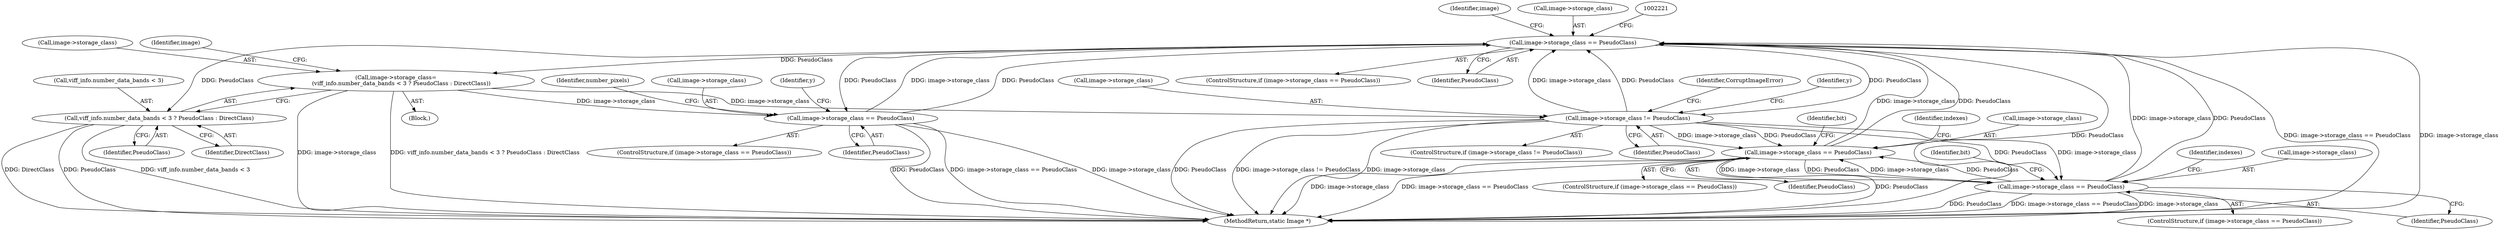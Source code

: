 digraph "0_ImageMagick_ca0c886abd6d3ef335eb74150cd23b89ebd17135@pointer" {
"1002215" [label="(Call,image->storage_class == PseudoClass)"];
"1001791" [label="(Call,image->storage_class == PseudoClass)"];
"1001682" [label="(Call,image->storage_class != PseudoClass)"];
"1001140" [label="(Call,image->storage_class=\n      (viff_info.number_data_bands < 3 ? PseudoClass : DirectClass))"];
"1002215" [label="(Call,image->storage_class == PseudoClass)"];
"1001916" [label="(Call,image->storage_class == PseudoClass)"];
"1001868" [label="(Call,image->storage_class == PseudoClass)"];
"1001144" [label="(Call,viff_info.number_data_bands < 3 ? PseudoClass : DirectClass)"];
"1001915" [label="(ControlStructure,if (image->storage_class == PseudoClass))"];
"1001872" [label="(Identifier,PseudoClass)"];
"1002214" [label="(ControlStructure,if (image->storage_class == PseudoClass))"];
"1002215" [label="(Call,image->storage_class == PseudoClass)"];
"1001686" [label="(Identifier,PseudoClass)"];
"1001795" [label="(Identifier,PseudoClass)"];
"1002227" [label="(Identifier,image)"];
"1001150" [label="(Identifier,PseudoClass)"];
"1001790" [label="(ControlStructure,if (image->storage_class == PseudoClass))"];
"1001688" [label="(Identifier,CorruptImageError)"];
"1001920" [label="(Identifier,PseudoClass)"];
"1001140" [label="(Call,image->storage_class=\n      (viff_info.number_data_bands < 3 ? PseudoClass : DirectClass))"];
"1001751" [label="(Identifier,bit)"];
"1001151" [label="(Identifier,DirectClass)"];
"1001875" [label="(Identifier,indexes)"];
"1001923" [label="(Identifier,y)"];
"1002216" [label="(Call,image->storage_class)"];
"1002219" [label="(Identifier,PseudoClass)"];
"1001141" [label="(Call,image->storage_class)"];
"1001867" [label="(ControlStructure,if (image->storage_class == PseudoClass))"];
"1001791" [label="(Call,image->storage_class == PseudoClass)"];
"1001798" [label="(Identifier,indexes)"];
"1001869" [label="(Call,image->storage_class)"];
"1001681" [label="(ControlStructure,if (image->storage_class != PseudoClass))"];
"1001916" [label="(Call,image->storage_class == PseudoClass)"];
"1001828" [label="(Identifier,bit)"];
"1002012" [label="(Identifier,number_pixels)"];
"1001145" [label="(Call,viff_info.number_data_bands < 3)"];
"1001792" [label="(Call,image->storage_class)"];
"1001154" [label="(Identifier,image)"];
"1002332" [label="(MethodReturn,static Image *)"];
"1001692" [label="(Identifier,y)"];
"1001683" [label="(Call,image->storage_class)"];
"1001144" [label="(Call,viff_info.number_data_bands < 3 ? PseudoClass : DirectClass)"];
"1001682" [label="(Call,image->storage_class != PseudoClass)"];
"1000215" [label="(Block,)"];
"1001868" [label="(Call,image->storage_class == PseudoClass)"];
"1001917" [label="(Call,image->storage_class)"];
"1002215" -> "1002214"  [label="AST: "];
"1002215" -> "1002219"  [label="CFG: "];
"1002216" -> "1002215"  [label="AST: "];
"1002219" -> "1002215"  [label="AST: "];
"1002221" -> "1002215"  [label="CFG: "];
"1002227" -> "1002215"  [label="CFG: "];
"1002215" -> "1002332"  [label="DDG: PseudoClass"];
"1002215" -> "1002332"  [label="DDG: image->storage_class == PseudoClass"];
"1002215" -> "1002332"  [label="DDG: image->storage_class"];
"1002215" -> "1001140"  [label="DDG: PseudoClass"];
"1002215" -> "1001144"  [label="DDG: PseudoClass"];
"1002215" -> "1001682"  [label="DDG: PseudoClass"];
"1002215" -> "1001916"  [label="DDG: PseudoClass"];
"1001791" -> "1002215"  [label="DDG: image->storage_class"];
"1001791" -> "1002215"  [label="DDG: PseudoClass"];
"1001682" -> "1002215"  [label="DDG: image->storage_class"];
"1001682" -> "1002215"  [label="DDG: PseudoClass"];
"1001916" -> "1002215"  [label="DDG: image->storage_class"];
"1001916" -> "1002215"  [label="DDG: PseudoClass"];
"1001868" -> "1002215"  [label="DDG: image->storage_class"];
"1001868" -> "1002215"  [label="DDG: PseudoClass"];
"1001791" -> "1001790"  [label="AST: "];
"1001791" -> "1001795"  [label="CFG: "];
"1001792" -> "1001791"  [label="AST: "];
"1001795" -> "1001791"  [label="AST: "];
"1001798" -> "1001791"  [label="CFG: "];
"1001751" -> "1001791"  [label="CFG: "];
"1001791" -> "1002332"  [label="DDG: image->storage_class"];
"1001791" -> "1002332"  [label="DDG: image->storage_class == PseudoClass"];
"1001791" -> "1002332"  [label="DDG: PseudoClass"];
"1001682" -> "1001791"  [label="DDG: image->storage_class"];
"1001682" -> "1001791"  [label="DDG: PseudoClass"];
"1001868" -> "1001791"  [label="DDG: image->storage_class"];
"1001868" -> "1001791"  [label="DDG: PseudoClass"];
"1001791" -> "1001868"  [label="DDG: image->storage_class"];
"1001791" -> "1001868"  [label="DDG: PseudoClass"];
"1001682" -> "1001681"  [label="AST: "];
"1001682" -> "1001686"  [label="CFG: "];
"1001683" -> "1001682"  [label="AST: "];
"1001686" -> "1001682"  [label="AST: "];
"1001688" -> "1001682"  [label="CFG: "];
"1001692" -> "1001682"  [label="CFG: "];
"1001682" -> "1002332"  [label="DDG: PseudoClass"];
"1001682" -> "1002332"  [label="DDG: image->storage_class != PseudoClass"];
"1001682" -> "1002332"  [label="DDG: image->storage_class"];
"1001140" -> "1001682"  [label="DDG: image->storage_class"];
"1001682" -> "1001868"  [label="DDG: image->storage_class"];
"1001682" -> "1001868"  [label="DDG: PseudoClass"];
"1001140" -> "1000215"  [label="AST: "];
"1001140" -> "1001144"  [label="CFG: "];
"1001141" -> "1001140"  [label="AST: "];
"1001144" -> "1001140"  [label="AST: "];
"1001154" -> "1001140"  [label="CFG: "];
"1001140" -> "1002332"  [label="DDG: image->storage_class"];
"1001140" -> "1002332"  [label="DDG: viff_info.number_data_bands < 3 ? PseudoClass : DirectClass"];
"1001140" -> "1001916"  [label="DDG: image->storage_class"];
"1001916" -> "1001915"  [label="AST: "];
"1001916" -> "1001920"  [label="CFG: "];
"1001917" -> "1001916"  [label="AST: "];
"1001920" -> "1001916"  [label="AST: "];
"1001923" -> "1001916"  [label="CFG: "];
"1002012" -> "1001916"  [label="CFG: "];
"1001916" -> "1002332"  [label="DDG: image->storage_class == PseudoClass"];
"1001916" -> "1002332"  [label="DDG: image->storage_class"];
"1001916" -> "1002332"  [label="DDG: PseudoClass"];
"1001868" -> "1001867"  [label="AST: "];
"1001868" -> "1001872"  [label="CFG: "];
"1001869" -> "1001868"  [label="AST: "];
"1001872" -> "1001868"  [label="AST: "];
"1001875" -> "1001868"  [label="CFG: "];
"1001828" -> "1001868"  [label="CFG: "];
"1001868" -> "1002332"  [label="DDG: PseudoClass"];
"1001868" -> "1002332"  [label="DDG: image->storage_class == PseudoClass"];
"1001868" -> "1002332"  [label="DDG: image->storage_class"];
"1001144" -> "1001150"  [label="CFG: "];
"1001144" -> "1001151"  [label="CFG: "];
"1001145" -> "1001144"  [label="AST: "];
"1001150" -> "1001144"  [label="AST: "];
"1001151" -> "1001144"  [label="AST: "];
"1001144" -> "1002332"  [label="DDG: DirectClass"];
"1001144" -> "1002332"  [label="DDG: PseudoClass"];
"1001144" -> "1002332"  [label="DDG: viff_info.number_data_bands < 3"];
}
